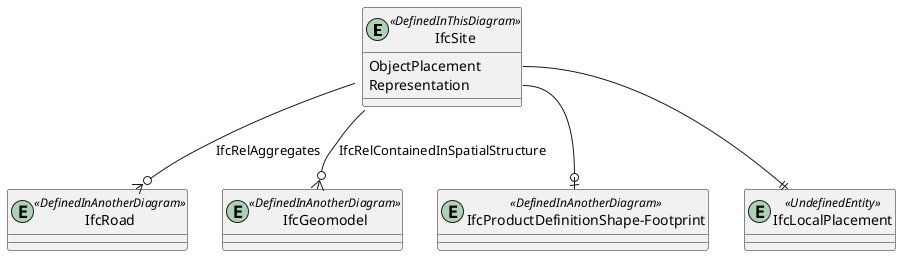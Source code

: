 @startuml 

entity IfcSite <<DefinedInThisDiagram>>
{
  ObjectPlacement
  Representation
}

entity IfcRoad <<DefinedInAnotherDiagram>> 

IfcSite--o{IfcRoad : IfcRelAggregates

entity IfcGeomodel <<DefinedInAnotherDiagram>>
IfcSite::ContainsElements--o{IfcGeomodel : IfcRelContainedInSpatialStructure


entity "IfcProductDefinitionShape-Footprint" <<DefinedInAnotherDiagram>>
IfcSite::Representation --o| "IfcProductDefinitionShape-Footprint"

entity IfcLocalPlacement <<UndefinedEntity>>
IfcSite::ObjectPlacement--||IfcLocalPlacement



@enduml
